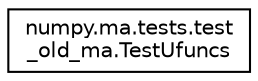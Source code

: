 digraph "Graphical Class Hierarchy"
{
 // LATEX_PDF_SIZE
  edge [fontname="Helvetica",fontsize="10",labelfontname="Helvetica",labelfontsize="10"];
  node [fontname="Helvetica",fontsize="10",shape=record];
  rankdir="LR";
  Node0 [label="numpy.ma.tests.test\l_old_ma.TestUfuncs",height=0.2,width=0.4,color="black", fillcolor="white", style="filled",URL="$classnumpy_1_1ma_1_1tests_1_1test__old__ma_1_1TestUfuncs.html",tooltip=" "];
}
